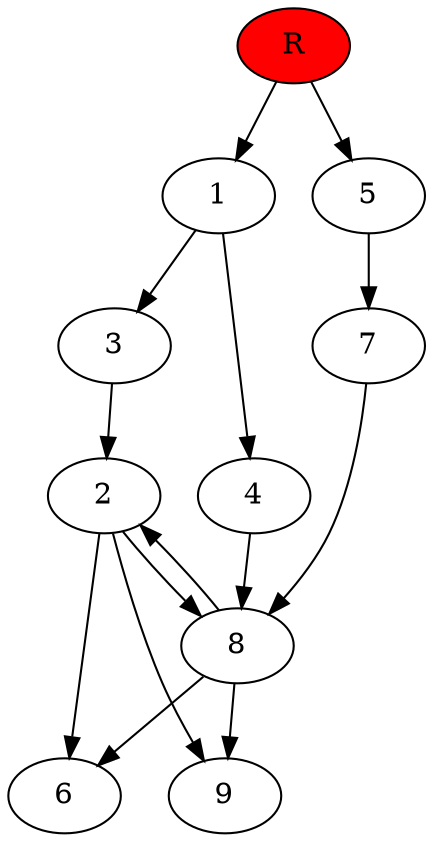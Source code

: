 digraph prb43214 {
	1
	2
	3
	4
	5
	6
	7
	8
	R [fillcolor="#ff0000" style=filled]
	1 -> 3
	1 -> 4
	2 -> 6
	2 -> 8
	2 -> 9
	3 -> 2
	4 -> 8
	5 -> 7
	7 -> 8
	8 -> 2
	8 -> 6
	8 -> 9
	R -> 1
	R -> 5
}
